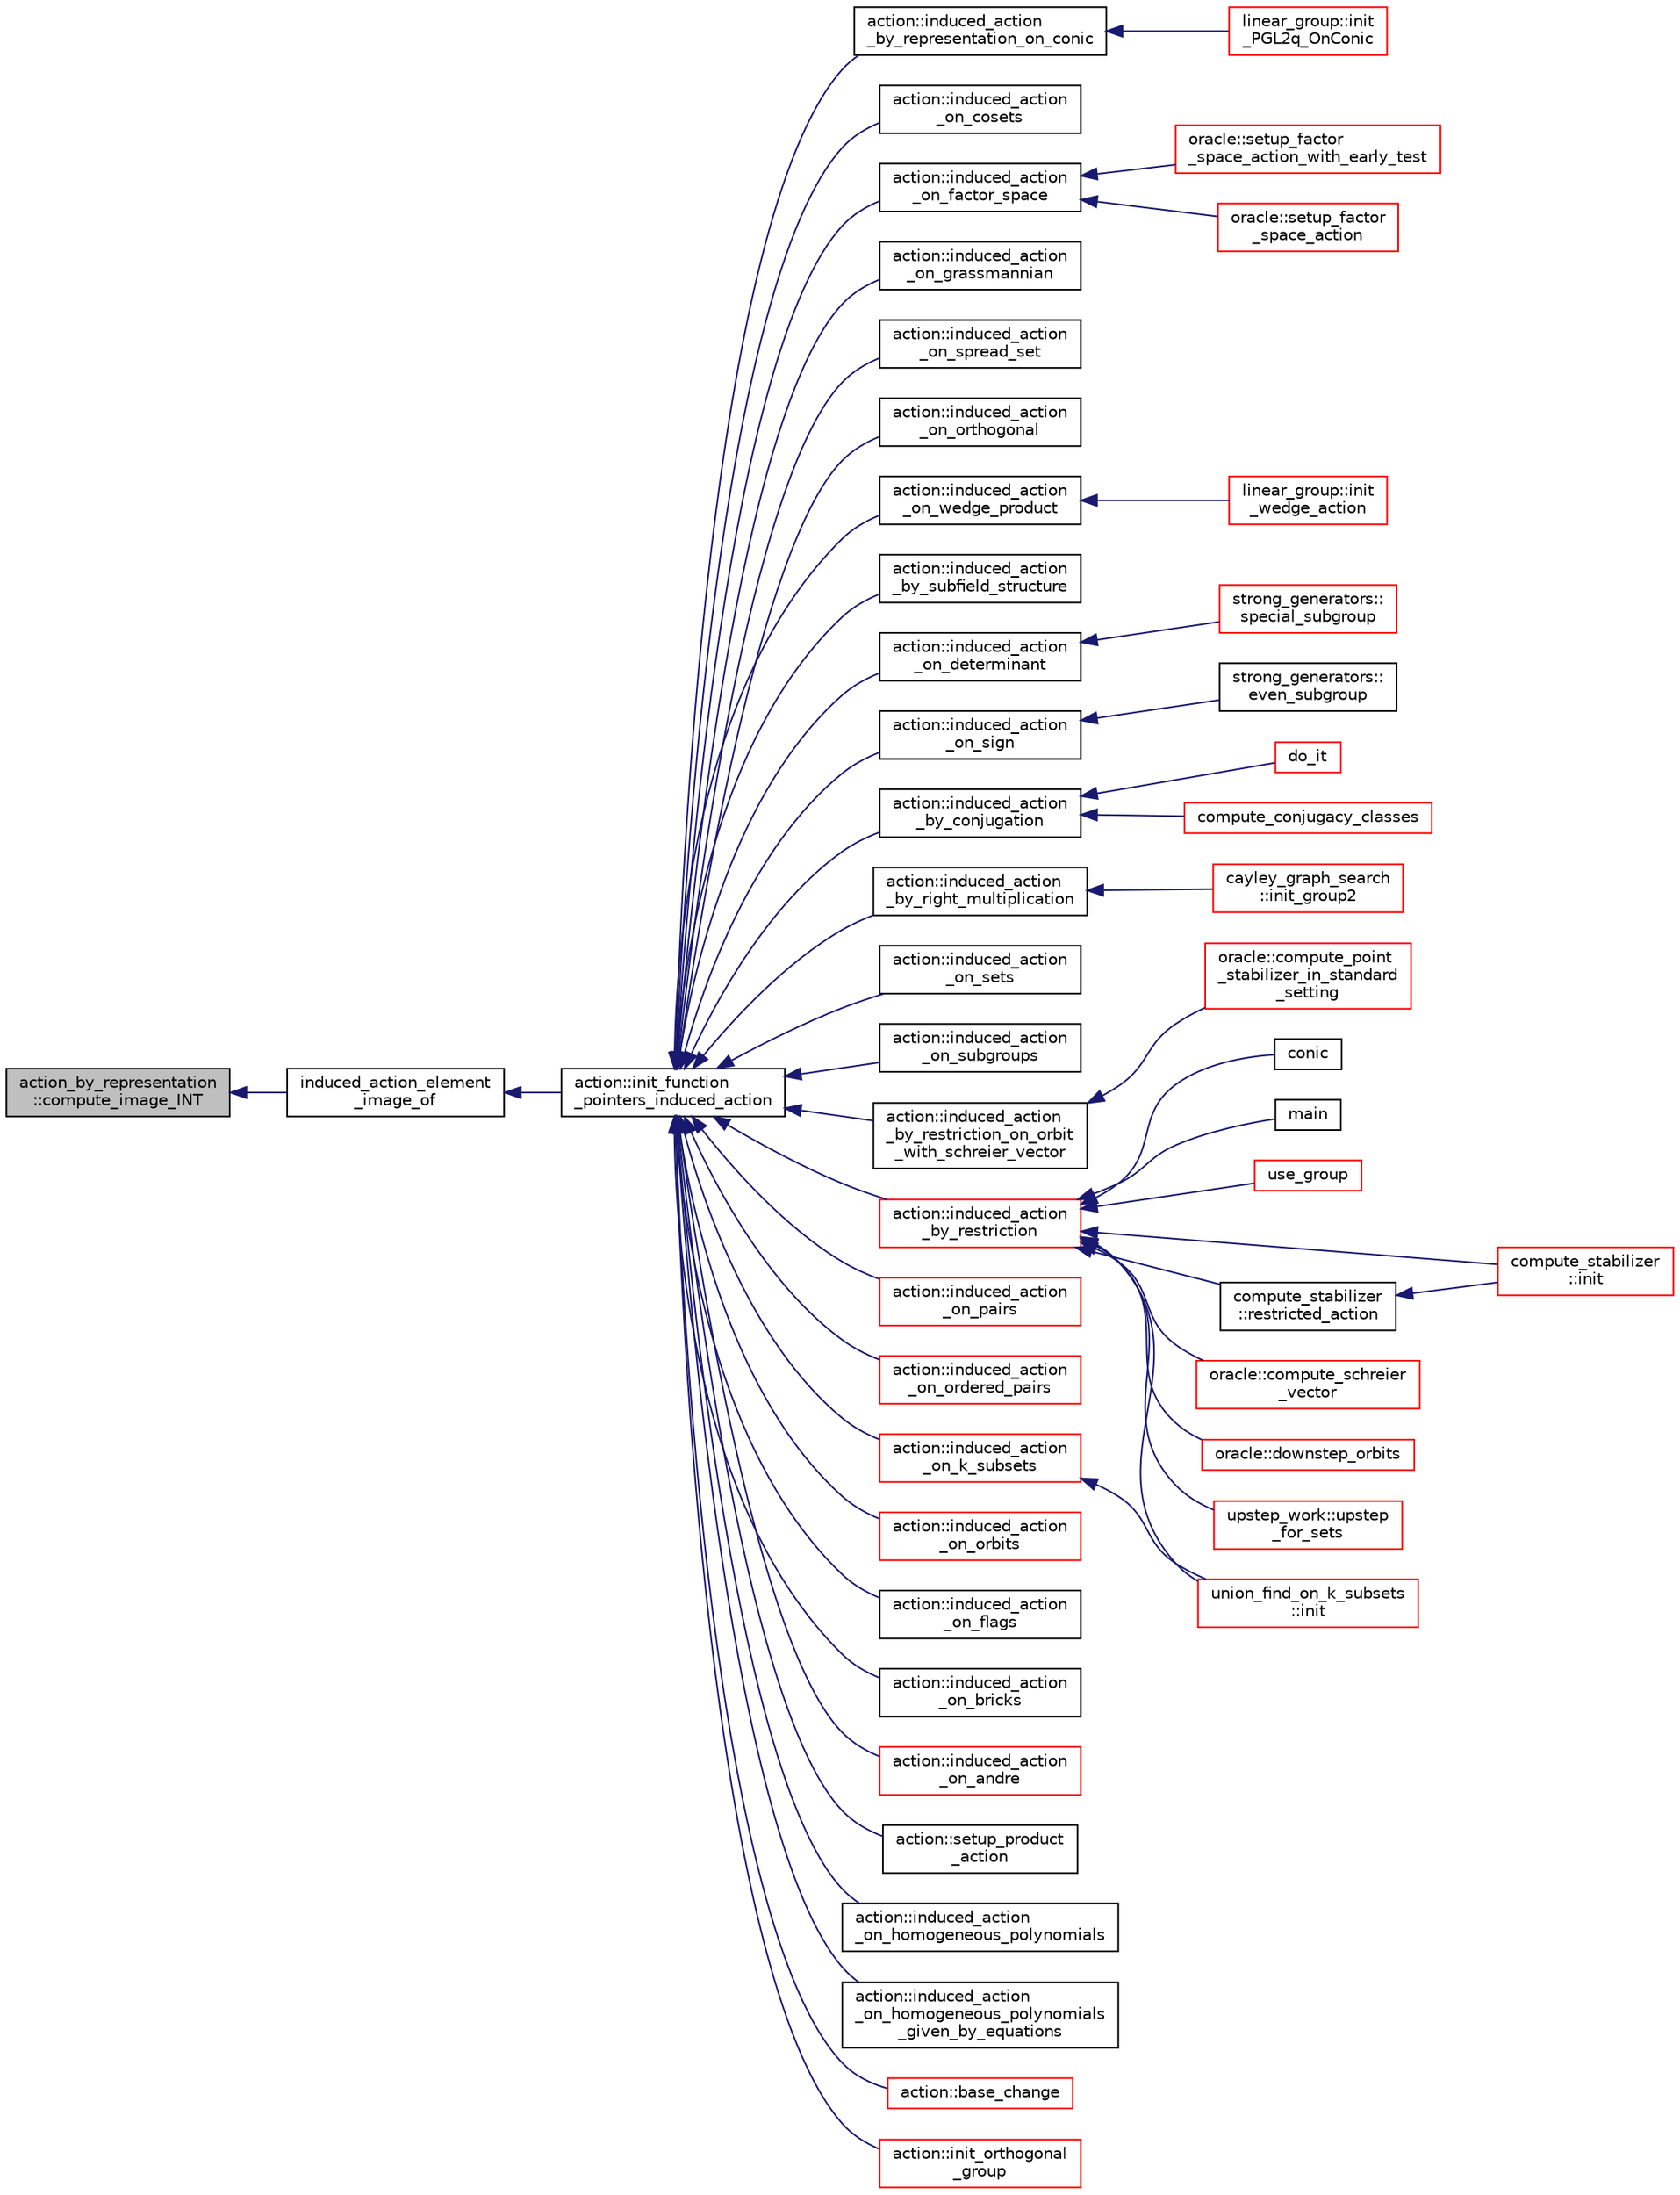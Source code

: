 digraph "action_by_representation::compute_image_INT"
{
  edge [fontname="Helvetica",fontsize="10",labelfontname="Helvetica",labelfontsize="10"];
  node [fontname="Helvetica",fontsize="10",shape=record];
  rankdir="LR";
  Node21 [label="action_by_representation\l::compute_image_INT",height=0.2,width=0.4,color="black", fillcolor="grey75", style="filled", fontcolor="black"];
  Node21 -> Node22 [dir="back",color="midnightblue",fontsize="10",style="solid",fontname="Helvetica"];
  Node22 [label="induced_action_element\l_image_of",height=0.2,width=0.4,color="black", fillcolor="white", style="filled",URL="$d3/d27/interface_8_c.html#a821850d6c3988dd122de0489cd36f0f0"];
  Node22 -> Node23 [dir="back",color="midnightblue",fontsize="10",style="solid",fontname="Helvetica"];
  Node23 [label="action::init_function\l_pointers_induced_action",height=0.2,width=0.4,color="black", fillcolor="white", style="filled",URL="$d2/d86/classaction.html#a3b9287d084b24f7a3b9532a7589c58de"];
  Node23 -> Node24 [dir="back",color="midnightblue",fontsize="10",style="solid",fontname="Helvetica"];
  Node24 [label="action::induced_action\l_by_representation_on_conic",height=0.2,width=0.4,color="black", fillcolor="white", style="filled",URL="$d2/d86/classaction.html#a228538e3f07bc186db8eb5da8b90f617"];
  Node24 -> Node25 [dir="back",color="midnightblue",fontsize="10",style="solid",fontname="Helvetica"];
  Node25 [label="linear_group::init\l_PGL2q_OnConic",height=0.2,width=0.4,color="red", fillcolor="white", style="filled",URL="$df/d5a/classlinear__group.html#a84c4d6e1849da4c6f8f096a1af2a8270"];
  Node23 -> Node32 [dir="back",color="midnightblue",fontsize="10",style="solid",fontname="Helvetica"];
  Node32 [label="action::induced_action\l_on_cosets",height=0.2,width=0.4,color="black", fillcolor="white", style="filled",URL="$d2/d86/classaction.html#acbdff5ffed42af6a01f07dffb2787237"];
  Node23 -> Node33 [dir="back",color="midnightblue",fontsize="10",style="solid",fontname="Helvetica"];
  Node33 [label="action::induced_action\l_on_factor_space",height=0.2,width=0.4,color="black", fillcolor="white", style="filled",URL="$d2/d86/classaction.html#af501ff2aa74fb6049bee5c01cd8b909b"];
  Node33 -> Node34 [dir="back",color="midnightblue",fontsize="10",style="solid",fontname="Helvetica"];
  Node34 [label="oracle::setup_factor\l_space_action_with_early_test",height=0.2,width=0.4,color="red", fillcolor="white", style="filled",URL="$d7/da7/classoracle.html#a7c26a85886666829e9727df91d2f01ad"];
  Node33 -> Node114 [dir="back",color="midnightblue",fontsize="10",style="solid",fontname="Helvetica"];
  Node114 [label="oracle::setup_factor\l_space_action",height=0.2,width=0.4,color="red", fillcolor="white", style="filled",URL="$d7/da7/classoracle.html#a181e076f112ba1f32f5fb4e8abebdb18"];
  Node23 -> Node115 [dir="back",color="midnightblue",fontsize="10",style="solid",fontname="Helvetica"];
  Node115 [label="action::induced_action\l_on_grassmannian",height=0.2,width=0.4,color="black", fillcolor="white", style="filled",URL="$d2/d86/classaction.html#a295b730ecc0b0bf30f714094fef956ea"];
  Node23 -> Node116 [dir="back",color="midnightblue",fontsize="10",style="solid",fontname="Helvetica"];
  Node116 [label="action::induced_action\l_on_spread_set",height=0.2,width=0.4,color="black", fillcolor="white", style="filled",URL="$d2/d86/classaction.html#a7c5839c650592f083dc850d81ed05a5b"];
  Node23 -> Node117 [dir="back",color="midnightblue",fontsize="10",style="solid",fontname="Helvetica"];
  Node117 [label="action::induced_action\l_on_orthogonal",height=0.2,width=0.4,color="black", fillcolor="white", style="filled",URL="$d2/d86/classaction.html#a4f191cee643a81d7f18a4d729084e945"];
  Node23 -> Node118 [dir="back",color="midnightblue",fontsize="10",style="solid",fontname="Helvetica"];
  Node118 [label="action::induced_action\l_on_wedge_product",height=0.2,width=0.4,color="black", fillcolor="white", style="filled",URL="$d2/d86/classaction.html#af13a5da25b8e8597ab695edff222fb6a"];
  Node118 -> Node119 [dir="back",color="midnightblue",fontsize="10",style="solid",fontname="Helvetica"];
  Node119 [label="linear_group::init\l_wedge_action",height=0.2,width=0.4,color="red", fillcolor="white", style="filled",URL="$df/d5a/classlinear__group.html#a16a8a2a5fdc535f2263210ca7943119e"];
  Node23 -> Node120 [dir="back",color="midnightblue",fontsize="10",style="solid",fontname="Helvetica"];
  Node120 [label="action::induced_action\l_by_subfield_structure",height=0.2,width=0.4,color="black", fillcolor="white", style="filled",URL="$d2/d86/classaction.html#add42951bdab176ceed6cc4af05dfa948"];
  Node23 -> Node121 [dir="back",color="midnightblue",fontsize="10",style="solid",fontname="Helvetica"];
  Node121 [label="action::induced_action\l_on_determinant",height=0.2,width=0.4,color="black", fillcolor="white", style="filled",URL="$d2/d86/classaction.html#aa6b9d3c2ded2cae185ee31f2200ad0b5"];
  Node121 -> Node122 [dir="back",color="midnightblue",fontsize="10",style="solid",fontname="Helvetica"];
  Node122 [label="strong_generators::\lspecial_subgroup",height=0.2,width=0.4,color="red", fillcolor="white", style="filled",URL="$dc/d09/classstrong__generators.html#a78e9e4d012bb440194e2874c40ca9e29"];
  Node23 -> Node124 [dir="back",color="midnightblue",fontsize="10",style="solid",fontname="Helvetica"];
  Node124 [label="action::induced_action\l_on_sign",height=0.2,width=0.4,color="black", fillcolor="white", style="filled",URL="$d2/d86/classaction.html#ab17b07971b94eae7c5efa21b33f643f1"];
  Node124 -> Node125 [dir="back",color="midnightblue",fontsize="10",style="solid",fontname="Helvetica"];
  Node125 [label="strong_generators::\leven_subgroup",height=0.2,width=0.4,color="black", fillcolor="white", style="filled",URL="$dc/d09/classstrong__generators.html#a8c1a171968f012ec245b0487a6af66e0"];
  Node23 -> Node126 [dir="back",color="midnightblue",fontsize="10",style="solid",fontname="Helvetica"];
  Node126 [label="action::induced_action\l_by_conjugation",height=0.2,width=0.4,color="black", fillcolor="white", style="filled",URL="$d2/d86/classaction.html#a45fb7703c6acac791acdcde339d21cc2"];
  Node126 -> Node127 [dir="back",color="midnightblue",fontsize="10",style="solid",fontname="Helvetica"];
  Node127 [label="do_it",height=0.2,width=0.4,color="red", fillcolor="white", style="filled",URL="$da/da3/burnside_8_c.html#a6a1ed4d46bdb13e56112f47f0565c25b"];
  Node126 -> Node129 [dir="back",color="midnightblue",fontsize="10",style="solid",fontname="Helvetica"];
  Node129 [label="compute_conjugacy_classes",height=0.2,width=0.4,color="red", fillcolor="white", style="filled",URL="$dc/dd4/group__actions_8h.html#a3a3f311d8e19e481707b3e54dbb35066"];
  Node23 -> Node134 [dir="back",color="midnightblue",fontsize="10",style="solid",fontname="Helvetica"];
  Node134 [label="action::induced_action\l_by_right_multiplication",height=0.2,width=0.4,color="black", fillcolor="white", style="filled",URL="$d2/d86/classaction.html#aafa2818d9d98046507e2754938be0c04"];
  Node134 -> Node135 [dir="back",color="midnightblue",fontsize="10",style="solid",fontname="Helvetica"];
  Node135 [label="cayley_graph_search\l::init_group2",height=0.2,width=0.4,color="red", fillcolor="white", style="filled",URL="$de/dae/classcayley__graph__search.html#ac765646a4795740d7ac0a9407bf35f32"];
  Node23 -> Node137 [dir="back",color="midnightblue",fontsize="10",style="solid",fontname="Helvetica"];
  Node137 [label="action::induced_action\l_on_sets",height=0.2,width=0.4,color="black", fillcolor="white", style="filled",URL="$d2/d86/classaction.html#a09639acee6b88644c103b17050cc32f1"];
  Node23 -> Node138 [dir="back",color="midnightblue",fontsize="10",style="solid",fontname="Helvetica"];
  Node138 [label="action::induced_action\l_on_subgroups",height=0.2,width=0.4,color="black", fillcolor="white", style="filled",URL="$d2/d86/classaction.html#ad0de7ea45a2a73c1b8e0f52ee3ce4610"];
  Node23 -> Node139 [dir="back",color="midnightblue",fontsize="10",style="solid",fontname="Helvetica"];
  Node139 [label="action::induced_action\l_by_restriction_on_orbit\l_with_schreier_vector",height=0.2,width=0.4,color="black", fillcolor="white", style="filled",URL="$d2/d86/classaction.html#ad3ddab72625d9bebe7ac8eaef488cf4c"];
  Node139 -> Node140 [dir="back",color="midnightblue",fontsize="10",style="solid",fontname="Helvetica"];
  Node140 [label="oracle::compute_point\l_stabilizer_in_standard\l_setting",height=0.2,width=0.4,color="red", fillcolor="white", style="filled",URL="$d7/da7/classoracle.html#afa7b2b71cd2ccbb807a740d6e1085982"];
  Node23 -> Node141 [dir="back",color="midnightblue",fontsize="10",style="solid",fontname="Helvetica"];
  Node141 [label="action::induced_action\l_by_restriction",height=0.2,width=0.4,color="red", fillcolor="white", style="filled",URL="$d2/d86/classaction.html#a37c21f74a97c921d882a308370c06357"];
  Node141 -> Node45 [dir="back",color="midnightblue",fontsize="10",style="solid",fontname="Helvetica"];
  Node45 [label="conic",height=0.2,width=0.4,color="black", fillcolor="white", style="filled",URL="$d4/de8/conic_8_c.html#a96def9474b981a9d5831a9b48d85d652"];
  Node141 -> Node142 [dir="back",color="midnightblue",fontsize="10",style="solid",fontname="Helvetica"];
  Node142 [label="main",height=0.2,width=0.4,color="black", fillcolor="white", style="filled",URL="$d5/d0d/apps_2projective__space_2polar_8_c.html#a217dbf8b442f20279ea00b898af96f52"];
  Node141 -> Node72 [dir="back",color="midnightblue",fontsize="10",style="solid",fontname="Helvetica"];
  Node72 [label="use_group",height=0.2,width=0.4,color="red", fillcolor="white", style="filled",URL="$d9/d9f/all__cliques_8_c.html#aba62531e97173264c39afe2c7857af31"];
  Node141 -> Node143 [dir="back",color="midnightblue",fontsize="10",style="solid",fontname="Helvetica"];
  Node143 [label="union_find_on_k_subsets\l::init",height=0.2,width=0.4,color="red", fillcolor="white", style="filled",URL="$d3/d1b/classunion__find__on__k__subsets.html#aad0de310a8e8df1ff78ee2eaf3ec1e54"];
  Node141 -> Node145 [dir="back",color="midnightblue",fontsize="10",style="solid",fontname="Helvetica"];
  Node145 [label="compute_stabilizer\l::init",height=0.2,width=0.4,color="red", fillcolor="white", style="filled",URL="$d8/d30/classcompute__stabilizer.html#a36a1729430f317a65559220a8206a7d7"];
  Node141 -> Node150 [dir="back",color="midnightblue",fontsize="10",style="solid",fontname="Helvetica"];
  Node150 [label="compute_stabilizer\l::restricted_action",height=0.2,width=0.4,color="black", fillcolor="white", style="filled",URL="$d8/d30/classcompute__stabilizer.html#a895df470da0ac14f812c3c4b6f2280b9"];
  Node150 -> Node145 [dir="back",color="midnightblue",fontsize="10",style="solid",fontname="Helvetica"];
  Node141 -> Node151 [dir="back",color="midnightblue",fontsize="10",style="solid",fontname="Helvetica"];
  Node151 [label="oracle::compute_schreier\l_vector",height=0.2,width=0.4,color="red", fillcolor="white", style="filled",URL="$d7/da7/classoracle.html#a1ba7d398b51ed70f89b5ea54adb7b089"];
  Node141 -> Node161 [dir="back",color="midnightblue",fontsize="10",style="solid",fontname="Helvetica"];
  Node161 [label="oracle::downstep_orbits",height=0.2,width=0.4,color="red", fillcolor="white", style="filled",URL="$d7/da7/classoracle.html#a65ea623f3a7b2e3dba4e29638207bc53"];
  Node141 -> Node163 [dir="back",color="midnightblue",fontsize="10",style="solid",fontname="Helvetica"];
  Node163 [label="upstep_work::upstep\l_for_sets",height=0.2,width=0.4,color="red", fillcolor="white", style="filled",URL="$d2/dd6/classupstep__work.html#acbfe3d5e23c38c3dc8f5908e0bc5bf1b"];
  Node23 -> Node181 [dir="back",color="midnightblue",fontsize="10",style="solid",fontname="Helvetica"];
  Node181 [label="action::induced_action\l_on_pairs",height=0.2,width=0.4,color="red", fillcolor="white", style="filled",URL="$d2/d86/classaction.html#a4b01c7b3cc749218e9dbd84b9fed90b3"];
  Node23 -> Node183 [dir="back",color="midnightblue",fontsize="10",style="solid",fontname="Helvetica"];
  Node183 [label="action::induced_action\l_on_ordered_pairs",height=0.2,width=0.4,color="red", fillcolor="white", style="filled",URL="$d2/d86/classaction.html#ad290e0cc115881e0b9ddab7f7071975e"];
  Node23 -> Node184 [dir="back",color="midnightblue",fontsize="10",style="solid",fontname="Helvetica"];
  Node184 [label="action::induced_action\l_on_k_subsets",height=0.2,width=0.4,color="red", fillcolor="white", style="filled",URL="$d2/d86/classaction.html#a2eb6058853cffc4c099099e07ecbe612"];
  Node184 -> Node143 [dir="back",color="midnightblue",fontsize="10",style="solid",fontname="Helvetica"];
  Node23 -> Node186 [dir="back",color="midnightblue",fontsize="10",style="solid",fontname="Helvetica"];
  Node186 [label="action::induced_action\l_on_orbits",height=0.2,width=0.4,color="red", fillcolor="white", style="filled",URL="$d2/d86/classaction.html#a875913e4919877fe3dcae039ce44d7d8"];
  Node23 -> Node190 [dir="back",color="midnightblue",fontsize="10",style="solid",fontname="Helvetica"];
  Node190 [label="action::induced_action\l_on_flags",height=0.2,width=0.4,color="black", fillcolor="white", style="filled",URL="$d2/d86/classaction.html#afb1ac2fda2a79462e38c133330982341"];
  Node23 -> Node191 [dir="back",color="midnightblue",fontsize="10",style="solid",fontname="Helvetica"];
  Node191 [label="action::induced_action\l_on_bricks",height=0.2,width=0.4,color="black", fillcolor="white", style="filled",URL="$d2/d86/classaction.html#a71c71472fda2eefb125cd852d5feb306"];
  Node23 -> Node192 [dir="back",color="midnightblue",fontsize="10",style="solid",fontname="Helvetica"];
  Node192 [label="action::induced_action\l_on_andre",height=0.2,width=0.4,color="red", fillcolor="white", style="filled",URL="$d2/d86/classaction.html#a917efe5d7ae49b86dbf397540939fea4"];
  Node23 -> Node194 [dir="back",color="midnightblue",fontsize="10",style="solid",fontname="Helvetica"];
  Node194 [label="action::setup_product\l_action",height=0.2,width=0.4,color="black", fillcolor="white", style="filled",URL="$d2/d86/classaction.html#a35c717fb546189c007a89bb7b133e2f6"];
  Node23 -> Node195 [dir="back",color="midnightblue",fontsize="10",style="solid",fontname="Helvetica"];
  Node195 [label="action::induced_action\l_on_homogeneous_polynomials",height=0.2,width=0.4,color="black", fillcolor="white", style="filled",URL="$d2/d86/classaction.html#acafe8fb1e63926ce35338a292b621f8a"];
  Node23 -> Node196 [dir="back",color="midnightblue",fontsize="10",style="solid",fontname="Helvetica"];
  Node196 [label="action::induced_action\l_on_homogeneous_polynomials\l_given_by_equations",height=0.2,width=0.4,color="black", fillcolor="white", style="filled",URL="$d2/d86/classaction.html#a8f8df8dabfaa711297c20d44a2c1946a"];
  Node23 -> Node197 [dir="back",color="midnightblue",fontsize="10",style="solid",fontname="Helvetica"];
  Node197 [label="action::base_change",height=0.2,width=0.4,color="red", fillcolor="white", style="filled",URL="$d2/d86/classaction.html#a1cab1a81da804692affaf9b7060c90f6"];
  Node23 -> Node225 [dir="back",color="midnightblue",fontsize="10",style="solid",fontname="Helvetica"];
  Node225 [label="action::init_orthogonal\l_group",height=0.2,width=0.4,color="red", fillcolor="white", style="filled",URL="$d2/d86/classaction.html#a2cfe124956ed67d8b7a927bb44847cc2"];
}
